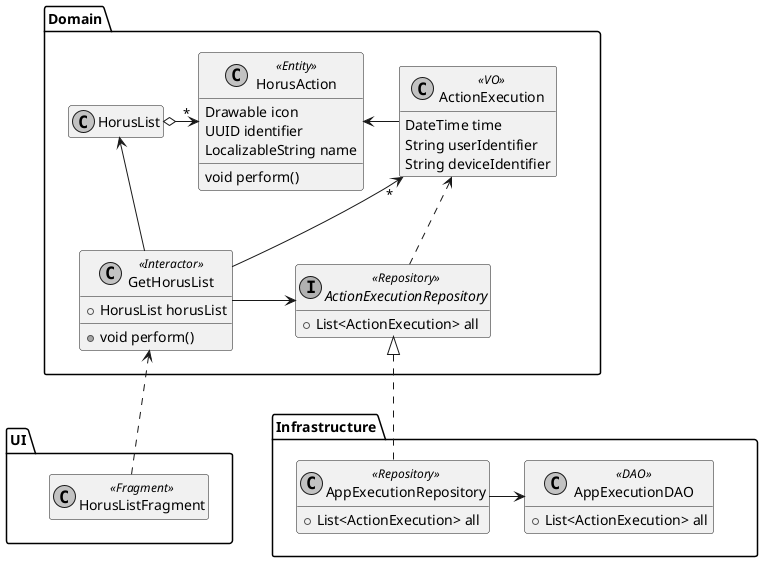 
@startuml GMFA#39.class

skinparam monochrome true

package UI {

    class HorusListFragment <<Fragment>> {
    }

}

package Domain {

    class HorusAction <<Entity>> {
        Drawable icon
        UUID identifier
        LocalizableString name
        void perform()
    }

    class ActionExecution <<VO>> {
        DateTime time
        String userIdentifier
        String deviceIdentifier
    }

    class GetHorusList <<Interactor>> {
        + HorusList horusList
        + void perform()
    }

    class HorusList {
    }

    interface ActionExecutionRepository <<Repository>> {
        + List<ActionExecution> all
    }

    ActionExecution -l-> HorusAction
    ActionExecutionRepository .u.> ActionExecution
    GetHorusList -u-> HorusList
    GetHorusList -u-> "*"ActionExecution
    GetHorusList -r-> ActionExecutionRepository
    HorusList o-> "*"HorusAction

}

package Infrastructure {

    class AppExecutionRepository <<Repository>> {
        + List<ActionExecution> all
    }

    class AppExecutionDAO <<DAO>> {
        + List<ActionExecution> all
    }

    AppExecutionRepository -r-> AppExecutionDAO

}

HorusListFragment .u.> GetHorusList
AppExecutionRepository .u.|> ActionExecutionRepository
Infrastructure -[hidden]u-> Domain
Infrastructure -[hidden]l-> UI

hide empty members

@enduml
